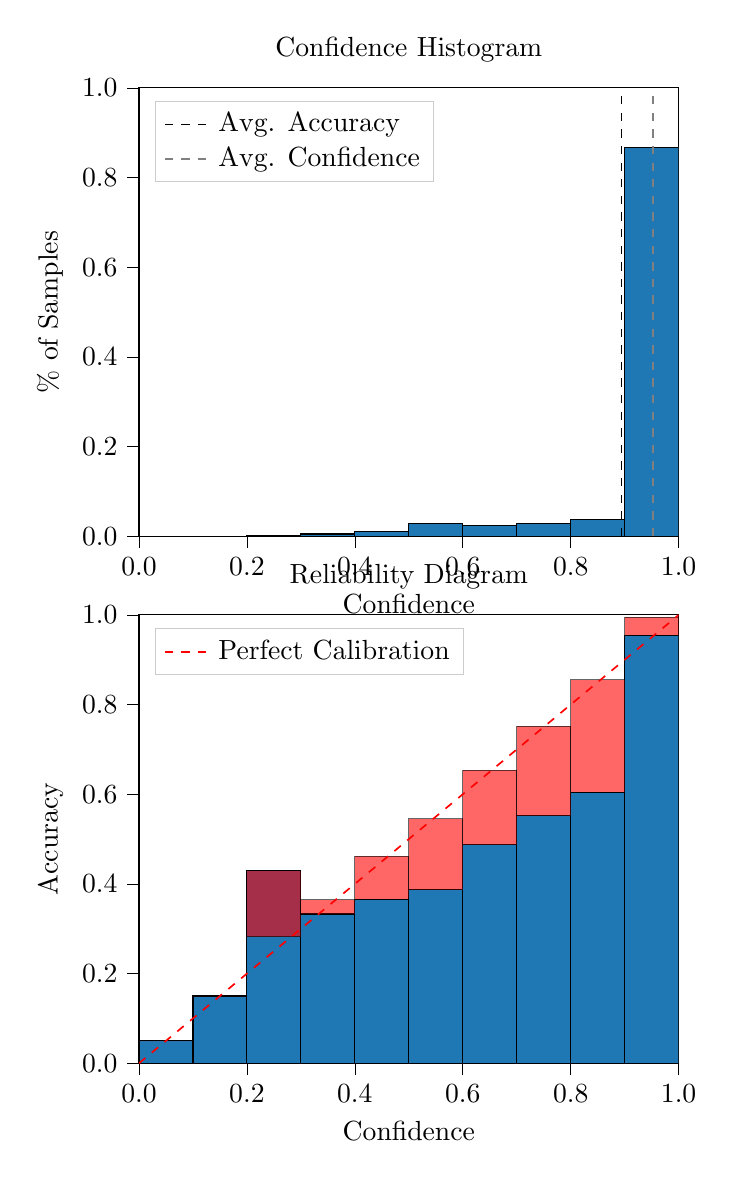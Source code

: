 % This file was created by tikzplotlib v0.9.8.
\begin{tikzpicture}

\definecolor{color0}{rgb}{0.122,0.467,0.706}

\begin{groupplot}[group style={group size=1 by 2}]
\nextgroupplot[
legend cell align={left},
legend style={
  fill opacity=0.8,
  draw opacity=1,
  text opacity=1,
  at={(0.03,0.97)},
  anchor=north west,
  draw=white!80!black
},
tick align=outside,
tick pos=left,
title={Confidence Histogram},
x grid style={white!69.02!black},
xlabel={Confidence},
xmin=0, xmax=1,
xtick style={color=black},
xtick={0,0.2,0.4,0.6,0.8,1},
xticklabels={0.0,0.2,0.4,0.6,0.8,1.0},
y grid style={white!69.02!black},
ylabel={\% of Samples},
ymin=0, ymax=1,
ytick style={color=black},
ytick={0,0.2,0.4,0.6,0.8,1},
yticklabels={0.0,0.2,0.4,0.6,0.8,1.0}
]
\draw[draw=black,fill=color0] (axis cs:-6.939e-18,0) rectangle (axis cs:0.1,0);
\draw[draw=black,fill=color0] (axis cs:0.1,0) rectangle (axis cs:0.2,0);
\draw[draw=black,fill=color0] (axis cs:0.2,0) rectangle (axis cs:0.3,0.001);
\draw[draw=black,fill=color0] (axis cs:0.3,0) rectangle (axis cs:0.4,0.005);
\draw[draw=black,fill=color0] (axis cs:0.4,0) rectangle (axis cs:0.5,0.011);
\draw[draw=black,fill=color0] (axis cs:0.5,0) rectangle (axis cs:0.6,0.028);
\draw[draw=black,fill=color0] (axis cs:0.6,0) rectangle (axis cs:0.7,0.023);
\draw[draw=black,fill=color0] (axis cs:0.7,0) rectangle (axis cs:0.8,0.028);
\draw[draw=black,fill=color0] (axis cs:0.8,0) rectangle (axis cs:0.9,0.037);
\draw[draw=black,fill=color0] (axis cs:0.9,0) rectangle (axis cs:1,0.867);
\addplot [semithick, black, dashed]
table {%
0.894 0
0.894 1
};
\addlegendentry{Avg. Accuracy}
\addplot [semithick, white!50.196!black, dashed]
table {%
0.953 0
0.953 1
};
\addlegendentry{Avg. Confidence}

\nextgroupplot[
legend cell align={left},
legend style={
  fill opacity=0.8,
  draw opacity=1,
  text opacity=1,
  at={(0.03,0.97)},
  anchor=north west,
  draw=white!80!black
},
tick align=outside,
tick pos=left,
title={Reliability Diagram},
x grid style={white!69.02!black},
xlabel={Confidence},
xmin=0, xmax=1,
xtick style={color=black},
xtick={0,0.2,0.4,0.6,0.8,1},
xticklabels={0.0,0.2,0.4,0.6,0.8,1.0},
y grid style={white!69.02!black},
ylabel={Accuracy},
ymin=0, ymax=1,
ytick style={color=black},
ytick={0,0.2,0.4,0.6,0.8,1},
yticklabels={0.0,0.2,0.4,0.6,0.8,1.0}
]
\draw[draw=black,fill=color0] (axis cs:-6.939e-18,0) rectangle (axis cs:0.1,0.05);
\draw[draw=black,fill=color0] (axis cs:0.1,0) rectangle (axis cs:0.2,0.15);
\draw[draw=black,fill=color0] (axis cs:0.2,0) rectangle (axis cs:0.3,0.429);
\draw[draw=black,fill=color0] (axis cs:0.3,0) rectangle (axis cs:0.4,0.333);
\draw[draw=black,fill=color0] (axis cs:0.4,0) rectangle (axis cs:0.5,0.366);
\draw[draw=black,fill=color0] (axis cs:0.5,0) rectangle (axis cs:0.6,0.387);
\draw[draw=black,fill=color0] (axis cs:0.6,0) rectangle (axis cs:0.7,0.487);
\draw[draw=black,fill=color0] (axis cs:0.7,0) rectangle (axis cs:0.8,0.552);
\draw[draw=black,fill=color0] (axis cs:0.8,0) rectangle (axis cs:0.9,0.604);
\draw[draw=black,fill=color0] (axis cs:0.9,0) rectangle (axis cs:1,0.955);
\draw[draw=black,fill=red,opacity=0.6] (axis cs:-6.939e-18,0.05) rectangle (axis cs:0.1,0.05);
\draw[draw=black,fill=red,opacity=0.6] (axis cs:0.1,0.15) rectangle (axis cs:0.2,0.15);
\draw[draw=black,fill=red,opacity=0.6] (axis cs:0.2,0.429) rectangle (axis cs:0.3,0.282);
\draw[draw=black,fill=red,opacity=0.6] (axis cs:0.3,0.333) rectangle (axis cs:0.4,0.365);
\draw[draw=black,fill=red,opacity=0.6] (axis cs:0.4,0.366) rectangle (axis cs:0.5,0.462);
\draw[draw=black,fill=red,opacity=0.6] (axis cs:0.5,0.387) rectangle (axis cs:0.6,0.545);
\draw[draw=black,fill=red,opacity=0.6] (axis cs:0.6,0.487) rectangle (axis cs:0.7,0.653);
\draw[draw=black,fill=red,opacity=0.6] (axis cs:0.7,0.552) rectangle (axis cs:0.8,0.752);
\draw[draw=black,fill=red,opacity=0.6] (axis cs:0.8,0.604) rectangle (axis cs:0.9,0.855);
\draw[draw=black,fill=red,opacity=0.6] (axis cs:0.9,0.955) rectangle (axis cs:1,0.995);
\addplot [semithick, red, dashed]
table {%
0 0
1 1
};
\addlegendentry{Perfect Calibration}
\end{groupplot}

\end{tikzpicture}
